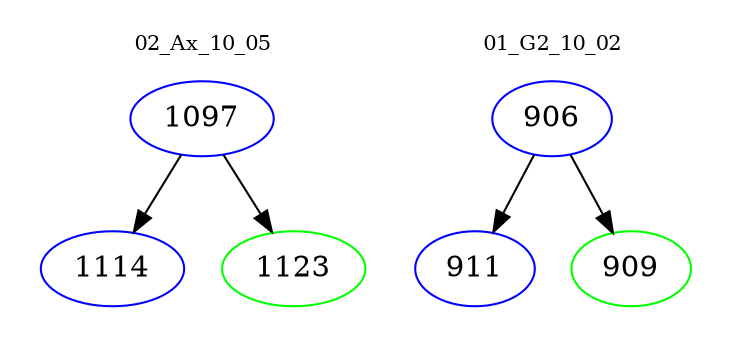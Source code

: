 digraph{
subgraph cluster_0 {
color = white
label = "02_Ax_10_05";
fontsize=10;
T0_1097 [label="1097", color="blue"]
T0_1097 -> T0_1114 [color="black"]
T0_1114 [label="1114", color="blue"]
T0_1097 -> T0_1123 [color="black"]
T0_1123 [label="1123", color="green"]
}
subgraph cluster_1 {
color = white
label = "01_G2_10_02";
fontsize=10;
T1_906 [label="906", color="blue"]
T1_906 -> T1_911 [color="black"]
T1_911 [label="911", color="blue"]
T1_906 -> T1_909 [color="black"]
T1_909 [label="909", color="green"]
}
}
